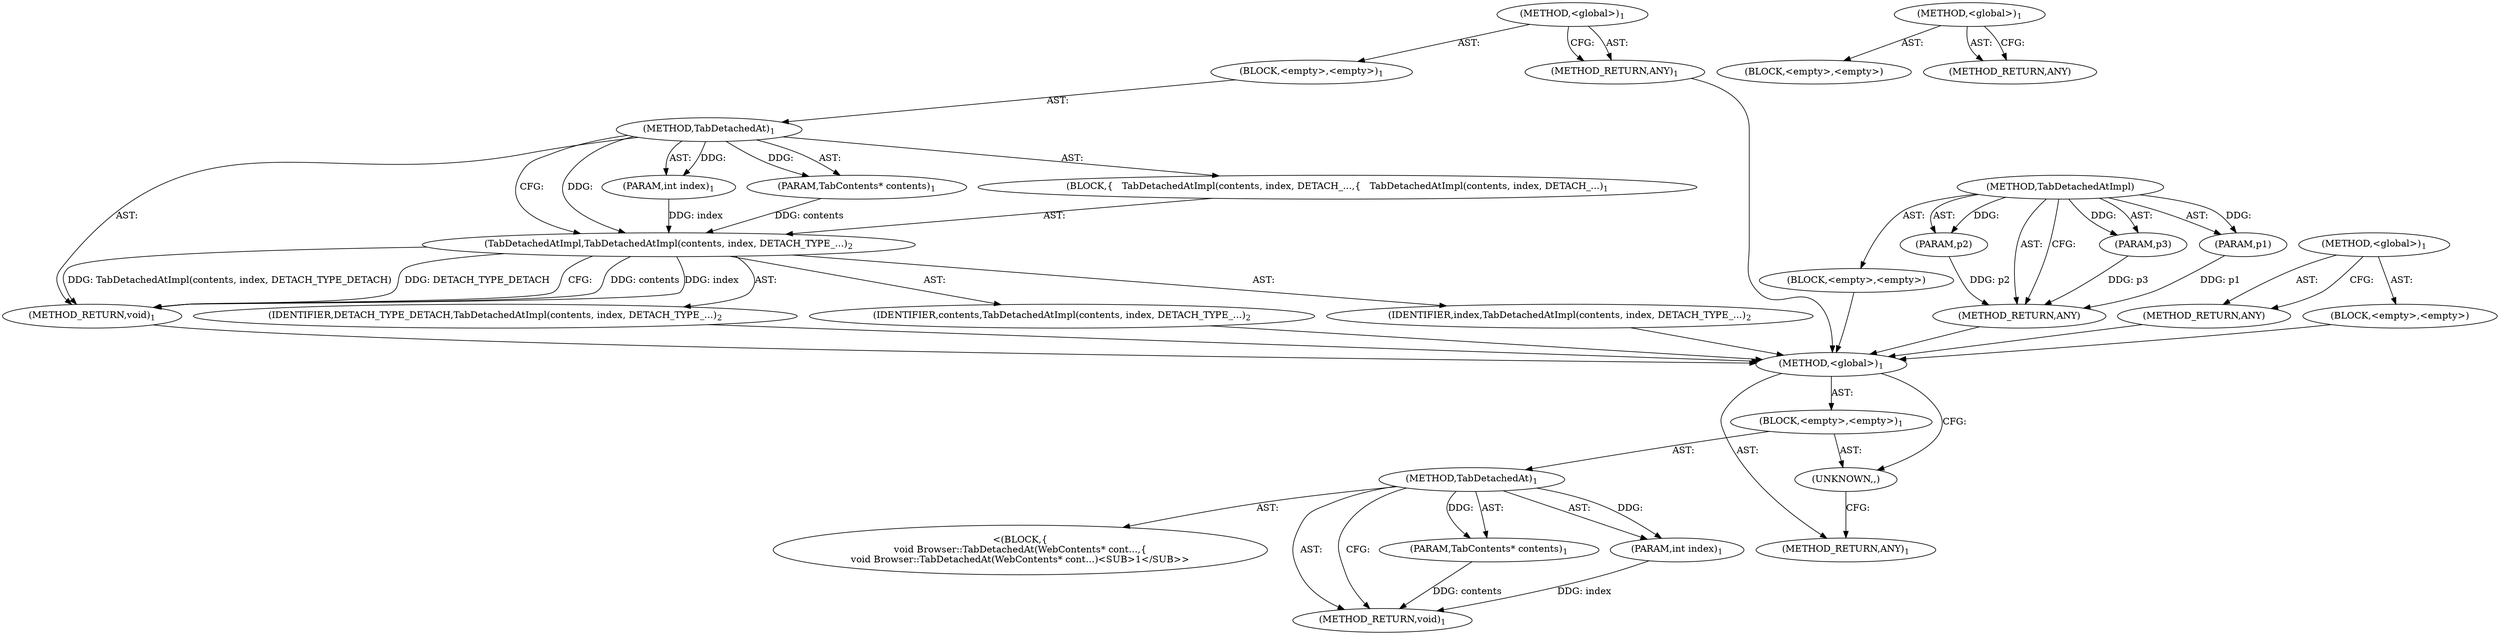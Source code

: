 digraph "&lt;global&gt;" {
vulnerable_6 [label=<(METHOD,&lt;global&gt;)<SUB>1</SUB>>];
vulnerable_7 [label=<(BLOCK,&lt;empty&gt;,&lt;empty&gt;)<SUB>1</SUB>>];
vulnerable_8 [label=<(METHOD,TabDetachedAt)<SUB>1</SUB>>];
vulnerable_9 [label=<(PARAM,TabContents* contents)<SUB>1</SUB>>];
vulnerable_10 [label=<(PARAM,int index)<SUB>1</SUB>>];
vulnerable_11 [label=<(BLOCK,{
   TabDetachedAtImpl(contents, index, DETACH_...,{
   TabDetachedAtImpl(contents, index, DETACH_...)<SUB>1</SUB>>];
vulnerable_12 [label=<(TabDetachedAtImpl,TabDetachedAtImpl(contents, index, DETACH_TYPE_...)<SUB>2</SUB>>];
vulnerable_13 [label=<(IDENTIFIER,contents,TabDetachedAtImpl(contents, index, DETACH_TYPE_...)<SUB>2</SUB>>];
vulnerable_14 [label=<(IDENTIFIER,index,TabDetachedAtImpl(contents, index, DETACH_TYPE_...)<SUB>2</SUB>>];
vulnerable_15 [label=<(IDENTIFIER,DETACH_TYPE_DETACH,TabDetachedAtImpl(contents, index, DETACH_TYPE_...)<SUB>2</SUB>>];
vulnerable_16 [label=<(METHOD_RETURN,void)<SUB>1</SUB>>];
vulnerable_18 [label=<(METHOD_RETURN,ANY)<SUB>1</SUB>>];
vulnerable_35 [label=<(METHOD,TabDetachedAtImpl)>];
vulnerable_36 [label=<(PARAM,p1)>];
vulnerable_37 [label=<(PARAM,p2)>];
vulnerable_38 [label=<(PARAM,p3)>];
vulnerable_39 [label=<(BLOCK,&lt;empty&gt;,&lt;empty&gt;)>];
vulnerable_40 [label=<(METHOD_RETURN,ANY)>];
vulnerable_29 [label=<(METHOD,&lt;global&gt;)<SUB>1</SUB>>];
vulnerable_30 [label=<(BLOCK,&lt;empty&gt;,&lt;empty&gt;)>];
vulnerable_31 [label=<(METHOD_RETURN,ANY)>];
fixed_6 [label=<(METHOD,&lt;global&gt;)<SUB>1</SUB>>];
fixed_7 [label=<(BLOCK,&lt;empty&gt;,&lt;empty&gt;)<SUB>1</SUB>>];
fixed_8 [label=<(METHOD,TabDetachedAt)<SUB>1</SUB>>];
fixed_9 [label=<(PARAM,TabContents* contents)<SUB>1</SUB>>];
fixed_10 [label=<(PARAM,int index)<SUB>1</SUB>>];
fixed_11 [label="<(BLOCK,{
void Browser::TabDetachedAt(WebContents* cont...,{
void Browser::TabDetachedAt(WebContents* cont...)<SUB>1</SUB>>"];
fixed_12 [label=<(METHOD_RETURN,void)<SUB>1</SUB>>];
fixed_14 [label=<(UNKNOWN,,)>];
fixed_15 [label=<(METHOD_RETURN,ANY)<SUB>1</SUB>>];
fixed_26 [label=<(METHOD,&lt;global&gt;)<SUB>1</SUB>>];
fixed_27 [label=<(BLOCK,&lt;empty&gt;,&lt;empty&gt;)>];
fixed_28 [label=<(METHOD_RETURN,ANY)>];
vulnerable_6 -> vulnerable_7  [key=0, label="AST: "];
vulnerable_6 -> vulnerable_18  [key=0, label="AST: "];
vulnerable_6 -> vulnerable_18  [key=1, label="CFG: "];
vulnerable_7 -> vulnerable_8  [key=0, label="AST: "];
vulnerable_8 -> vulnerable_9  [key=0, label="AST: "];
vulnerable_8 -> vulnerable_9  [key=1, label="DDG: "];
vulnerable_8 -> vulnerable_10  [key=0, label="AST: "];
vulnerable_8 -> vulnerable_10  [key=1, label="DDG: "];
vulnerable_8 -> vulnerable_11  [key=0, label="AST: "];
vulnerable_8 -> vulnerable_16  [key=0, label="AST: "];
vulnerable_8 -> vulnerable_12  [key=0, label="CFG: "];
vulnerable_8 -> vulnerable_12  [key=1, label="DDG: "];
vulnerable_9 -> vulnerable_12  [key=0, label="DDG: contents"];
vulnerable_10 -> vulnerable_12  [key=0, label="DDG: index"];
vulnerable_11 -> vulnerable_12  [key=0, label="AST: "];
vulnerable_12 -> vulnerable_13  [key=0, label="AST: "];
vulnerable_12 -> vulnerable_14  [key=0, label="AST: "];
vulnerable_12 -> vulnerable_15  [key=0, label="AST: "];
vulnerable_12 -> vulnerable_16  [key=0, label="CFG: "];
vulnerable_12 -> vulnerable_16  [key=1, label="DDG: contents"];
vulnerable_12 -> vulnerable_16  [key=2, label="DDG: index"];
vulnerable_12 -> vulnerable_16  [key=3, label="DDG: TabDetachedAtImpl(contents, index, DETACH_TYPE_DETACH)"];
vulnerable_12 -> vulnerable_16  [key=4, label="DDG: DETACH_TYPE_DETACH"];
vulnerable_13 -> fixed_6  [key=0];
vulnerable_14 -> fixed_6  [key=0];
vulnerable_15 -> fixed_6  [key=0];
vulnerable_16 -> fixed_6  [key=0];
vulnerable_18 -> fixed_6  [key=0];
vulnerable_35 -> vulnerable_36  [key=0, label="AST: "];
vulnerable_35 -> vulnerable_36  [key=1, label="DDG: "];
vulnerable_35 -> vulnerable_39  [key=0, label="AST: "];
vulnerable_35 -> vulnerable_37  [key=0, label="AST: "];
vulnerable_35 -> vulnerable_37  [key=1, label="DDG: "];
vulnerable_35 -> vulnerable_40  [key=0, label="AST: "];
vulnerable_35 -> vulnerable_40  [key=1, label="CFG: "];
vulnerable_35 -> vulnerable_38  [key=0, label="AST: "];
vulnerable_35 -> vulnerable_38  [key=1, label="DDG: "];
vulnerable_36 -> vulnerable_40  [key=0, label="DDG: p1"];
vulnerable_37 -> vulnerable_40  [key=0, label="DDG: p2"];
vulnerable_38 -> vulnerable_40  [key=0, label="DDG: p3"];
vulnerable_39 -> fixed_6  [key=0];
vulnerable_40 -> fixed_6  [key=0];
vulnerable_29 -> vulnerable_30  [key=0, label="AST: "];
vulnerable_29 -> vulnerable_31  [key=0, label="AST: "];
vulnerable_29 -> vulnerable_31  [key=1, label="CFG: "];
vulnerable_30 -> fixed_6  [key=0];
vulnerable_31 -> fixed_6  [key=0];
fixed_6 -> fixed_7  [key=0, label="AST: "];
fixed_6 -> fixed_15  [key=0, label="AST: "];
fixed_6 -> fixed_14  [key=0, label="CFG: "];
fixed_7 -> fixed_8  [key=0, label="AST: "];
fixed_7 -> fixed_14  [key=0, label="AST: "];
fixed_8 -> fixed_9  [key=0, label="AST: "];
fixed_8 -> fixed_9  [key=1, label="DDG: "];
fixed_8 -> fixed_10  [key=0, label="AST: "];
fixed_8 -> fixed_10  [key=1, label="DDG: "];
fixed_8 -> fixed_11  [key=0, label="AST: "];
fixed_8 -> fixed_12  [key=0, label="AST: "];
fixed_8 -> fixed_12  [key=1, label="CFG: "];
fixed_9 -> fixed_12  [key=0, label="DDG: contents"];
fixed_10 -> fixed_12  [key=0, label="DDG: index"];
fixed_14 -> fixed_15  [key=0, label="CFG: "];
fixed_26 -> fixed_27  [key=0, label="AST: "];
fixed_26 -> fixed_28  [key=0, label="AST: "];
fixed_26 -> fixed_28  [key=1, label="CFG: "];
}

